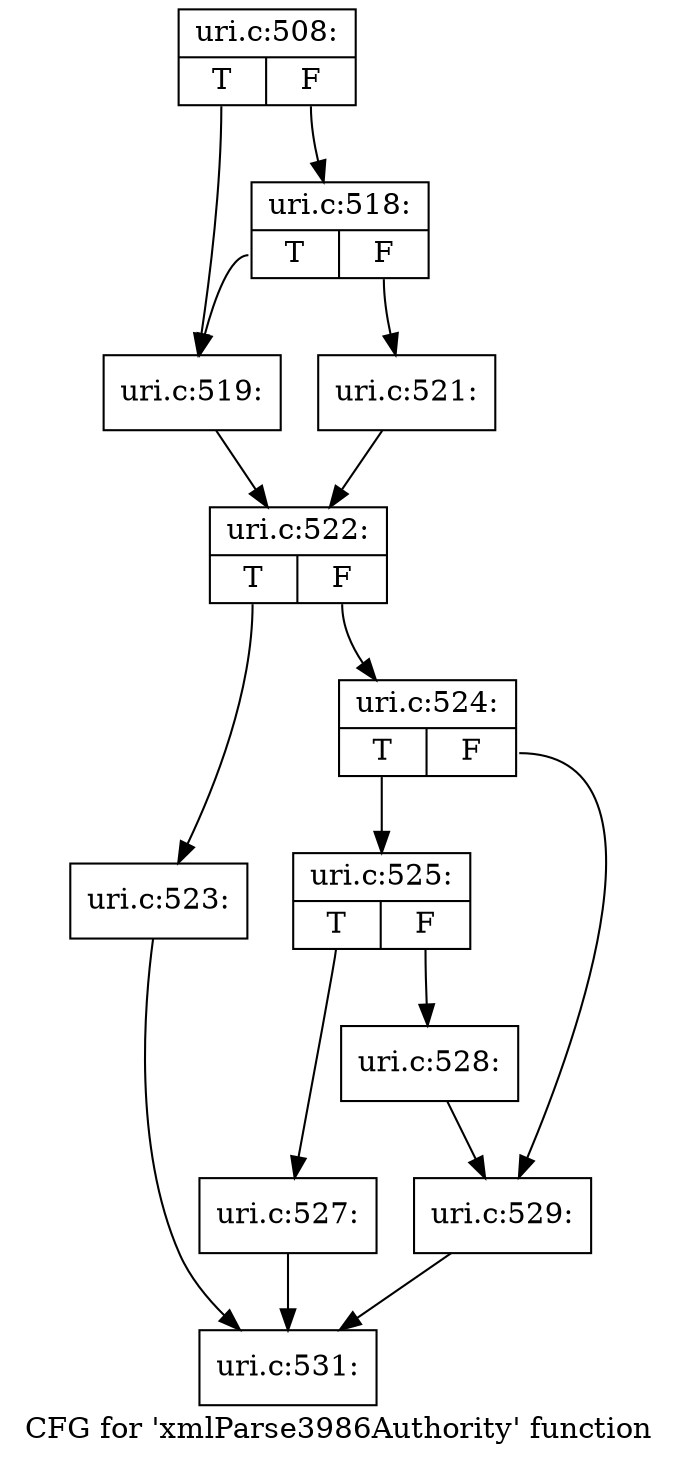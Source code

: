 digraph "CFG for 'xmlParse3986Authority' function" {
	label="CFG for 'xmlParse3986Authority' function";

	Node0x5561d68a4e90 [shape=record,label="{uri.c:508:|{<s0>T|<s1>F}}"];
	Node0x5561d68a4e90:s0 -> Node0x5561d68b2d10;
	Node0x5561d68a4e90:s1 -> Node0x5561d68b2e00;
	Node0x5561d68b2e00 [shape=record,label="{uri.c:518:|{<s0>T|<s1>F}}"];
	Node0x5561d68b2e00:s0 -> Node0x5561d68b2d10;
	Node0x5561d68b2e00:s1 -> Node0x5561d68b2db0;
	Node0x5561d68b2d10 [shape=record,label="{uri.c:519:}"];
	Node0x5561d68b2d10 -> Node0x5561d68b2d60;
	Node0x5561d68b2db0 [shape=record,label="{uri.c:521:}"];
	Node0x5561d68b2db0 -> Node0x5561d68b2d60;
	Node0x5561d68b2d60 [shape=record,label="{uri.c:522:|{<s0>T|<s1>F}}"];
	Node0x5561d68b2d60:s0 -> Node0x5561d68b3c70;
	Node0x5561d68b2d60:s1 -> Node0x5561d68b3cc0;
	Node0x5561d68b3c70 [shape=record,label="{uri.c:523:}"];
	Node0x5561d68b3c70 -> Node0x5561d68a4ee0;
	Node0x5561d68b3cc0 [shape=record,label="{uri.c:524:|{<s0>T|<s1>F}}"];
	Node0x5561d68b3cc0:s0 -> Node0x5561d68b40f0;
	Node0x5561d68b3cc0:s1 -> Node0x5561d68b4140;
	Node0x5561d68b40f0 [shape=record,label="{uri.c:525:|{<s0>T|<s1>F}}"];
	Node0x5561d68b40f0:s0 -> Node0x5561d68b3b40;
	Node0x5561d68b40f0:s1 -> Node0x5561d68b4b10;
	Node0x5561d68b3b40 [shape=record,label="{uri.c:527:}"];
	Node0x5561d68b3b40 -> Node0x5561d68a4ee0;
	Node0x5561d68b4b10 [shape=record,label="{uri.c:528:}"];
	Node0x5561d68b4b10 -> Node0x5561d68b4140;
	Node0x5561d68b4140 [shape=record,label="{uri.c:529:}"];
	Node0x5561d68b4140 -> Node0x5561d68a4ee0;
	Node0x5561d68a4ee0 [shape=record,label="{uri.c:531:}"];
}
